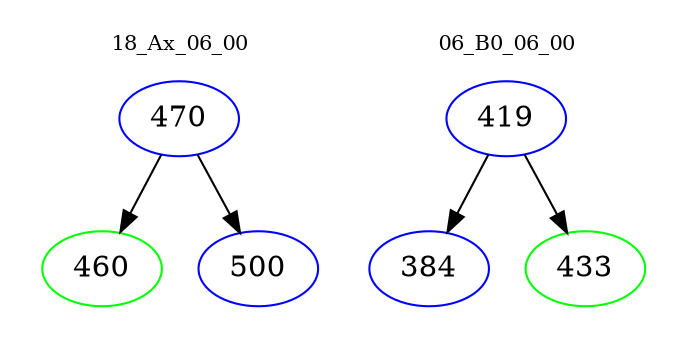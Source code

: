 digraph{
subgraph cluster_0 {
color = white
label = "18_Ax_06_00";
fontsize=10;
T0_470 [label="470", color="blue"]
T0_470 -> T0_460 [color="black"]
T0_460 [label="460", color="green"]
T0_470 -> T0_500 [color="black"]
T0_500 [label="500", color="blue"]
}
subgraph cluster_1 {
color = white
label = "06_B0_06_00";
fontsize=10;
T1_419 [label="419", color="blue"]
T1_419 -> T1_384 [color="black"]
T1_384 [label="384", color="blue"]
T1_419 -> T1_433 [color="black"]
T1_433 [label="433", color="green"]
}
}
